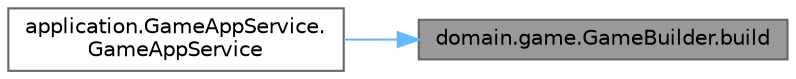 digraph "domain.game.GameBuilder.build"
{
 // LATEX_PDF_SIZE
  bgcolor="transparent";
  edge [fontname=Helvetica,fontsize=10,labelfontname=Helvetica,labelfontsize=10];
  node [fontname=Helvetica,fontsize=10,shape=box,height=0.2,width=0.4];
  rankdir="RL";
  Node1 [id="Node000001",label="domain.game.GameBuilder.build",height=0.2,width=0.4,color="gray40", fillcolor="grey60", style="filled", fontcolor="black",tooltip="Construye una instancia del juego con los jugadores y mazo configurados."];
  Node1 -> Node2 [id="edge1_Node000001_Node000002",dir="back",color="steelblue1",style="solid",tooltip=" "];
  Node2 [id="Node000002",label="application.GameAppService.\lGameAppService",height=0.2,width=0.4,color="grey40", fillcolor="white", style="filled",URL="$classapplication_1_1_game_app_service.html#a5182f4403db57416b140a09082286704",tooltip="Construye un nuevo GameAppService e inicializa un juego con jugadores predeterminados."];
}
